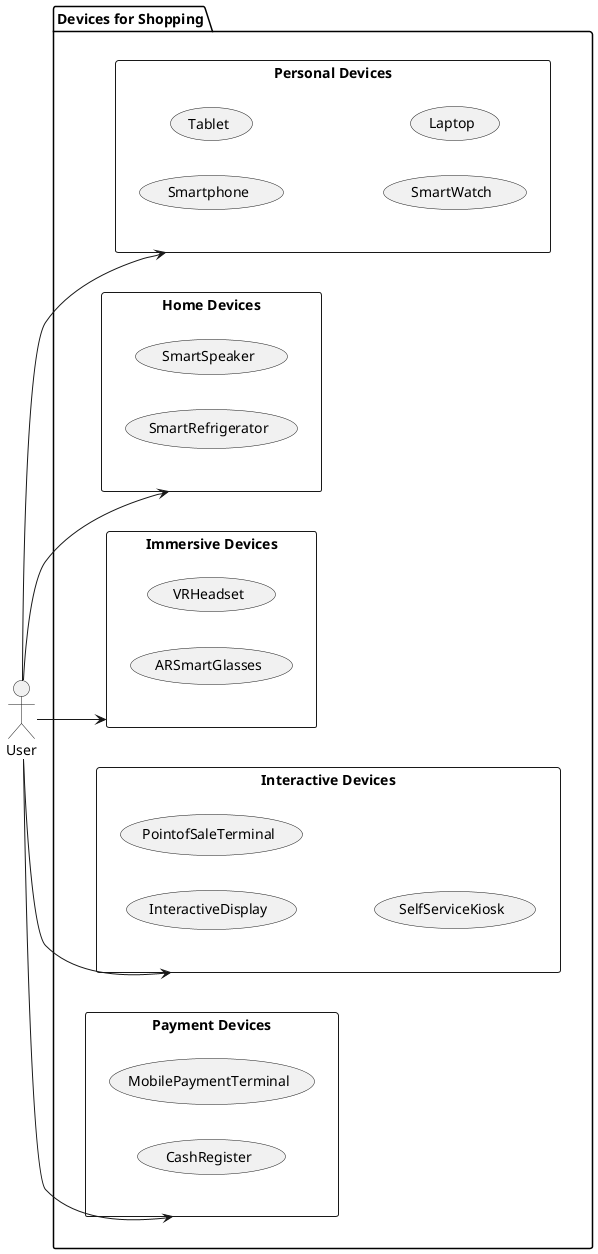 @startuml
left to right direction

actor User as u

package "Devices for Shopping" {
    rectangle "Personal Devices" {
        usecase "Smartphone" as UC1
        usecase "Tablet" as UC2
        usecase "SmartWatch" as UC3
        usecase "Laptop" as UC4
    }
    
    rectangle "Home Devices" {
        usecase "SmartSpeaker" as UC5
        usecase "SmartRefrigerator" as UC6
    }

    rectangle "Immersive Devices" {
        usecase "VRHeadset" as UC7
        usecase "ARSmartGlasses" as UC8
    }

    rectangle "Interactive Devices" {
        usecase "InteractiveDisplay" as UC9
        usecase "PointofSaleTerminal" as UC10
        usecase "SelfServiceKiosk" as UC11
    }

    rectangle "Payment Devices" {
        usecase "MobilePaymentTerminal" as UC12
        usecase "CashRegister" as UC13
    }
}

u --> "Personal Devices"
u --> "Home Devices"
u --> "Immersive Devices"
u --> "Interactive Devices"
u --> "Payment Devices"
@enduml
